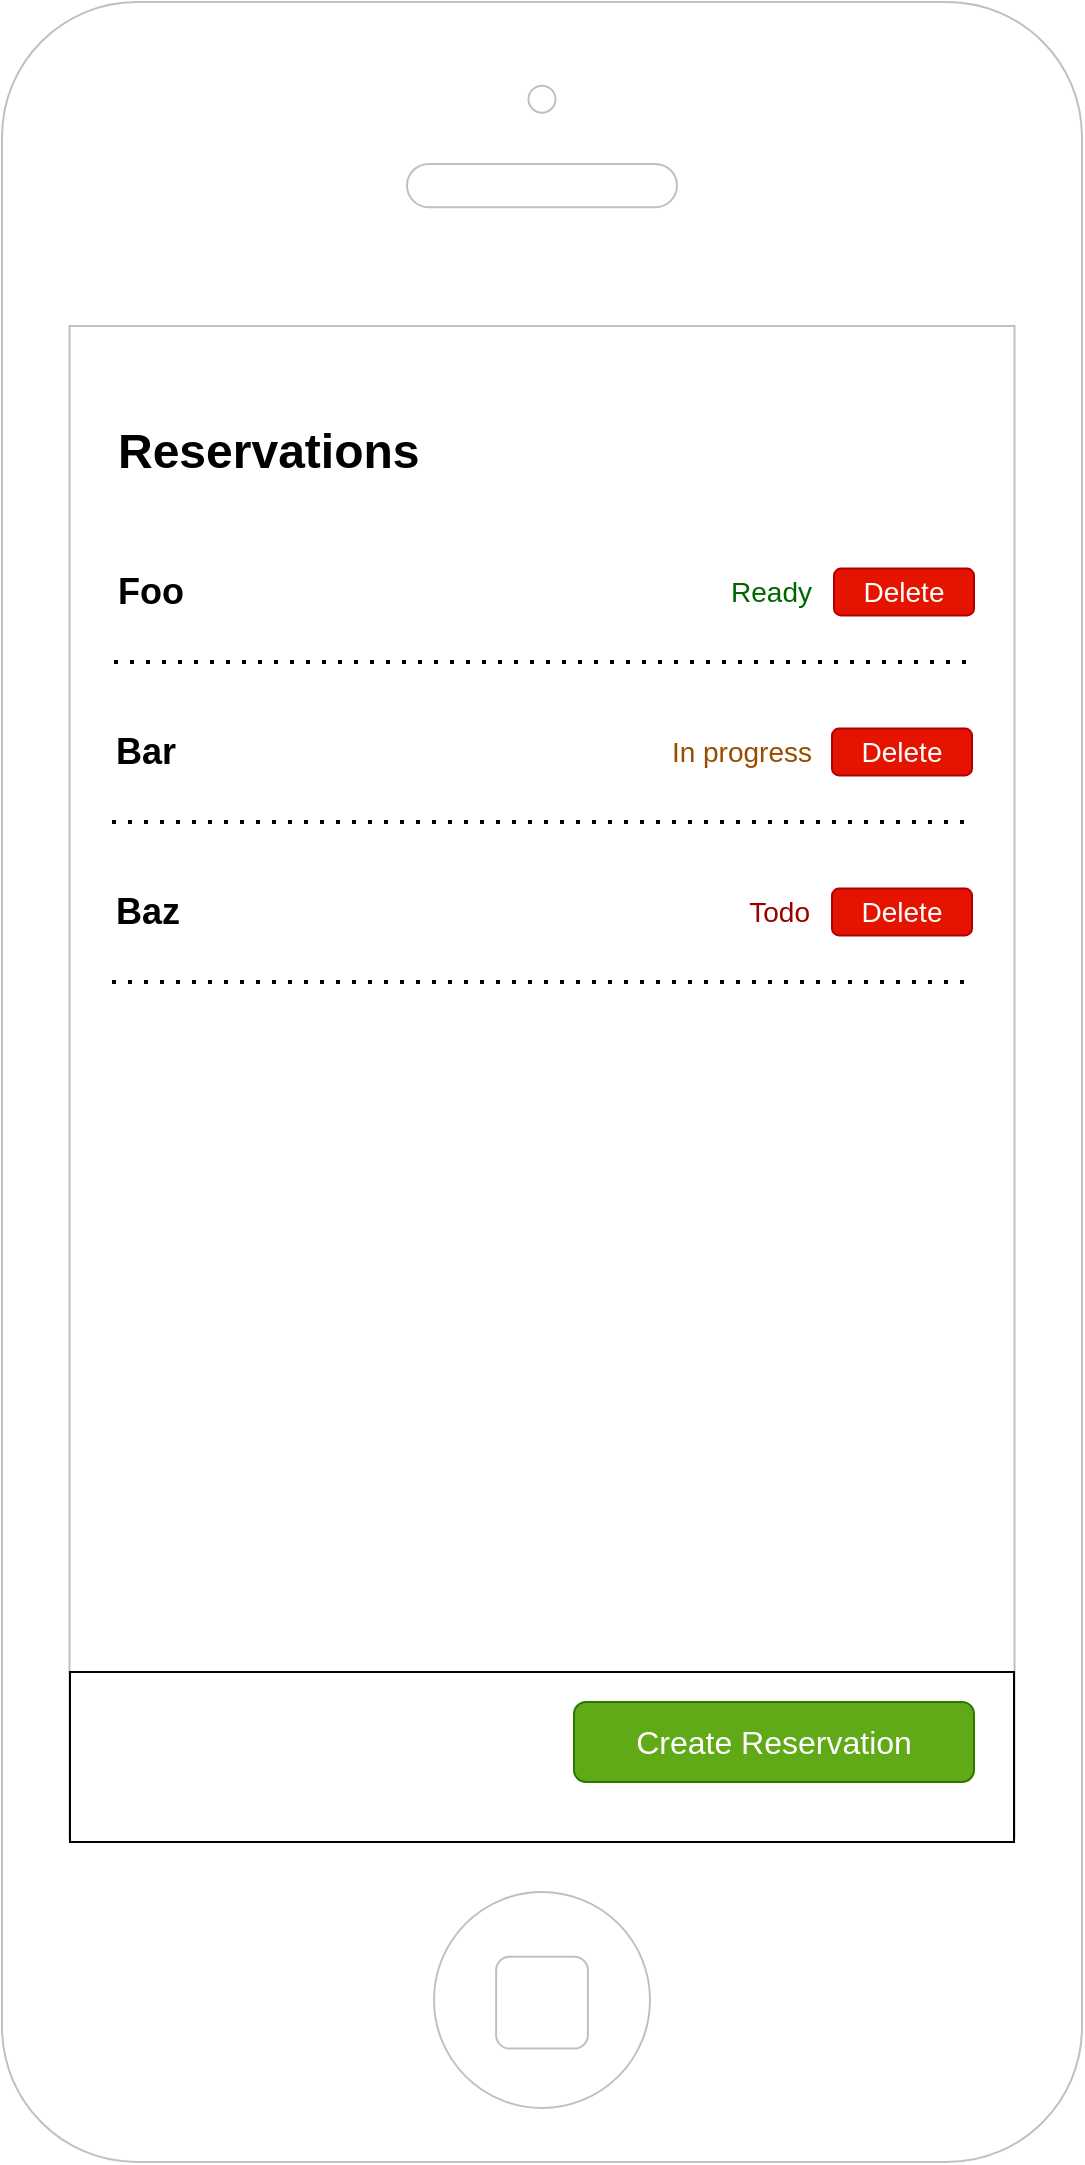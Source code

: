 <mxfile>
    <diagram id="DbeSObqCEBHpZqMJlmhy" name="Page-1">
        <mxGraphModel dx="870" dy="564" grid="1" gridSize="10" guides="1" tooltips="1" connect="1" arrows="1" fold="1" page="1" pageScale="1" pageWidth="827" pageHeight="1169" math="0" shadow="0">
            <root>
                <mxCell id="0"/>
                <mxCell id="1" parent="0"/>
                <mxCell id="p_hHbGDJPM_kuDDimLqB-1" value="" style="html=1;verticalLabelPosition=bottom;labelBackgroundColor=#ffffff;verticalAlign=top;shadow=0;dashed=0;strokeWidth=1;shape=mxgraph.ios7.misc.iphone;strokeColor=#c0c0c0;movable=0;resizable=0;rotatable=0;deletable=0;editable=0;connectable=0;" parent="1" vertex="1">
                    <mxGeometry x="144" y="40" width="540" height="1080" as="geometry"/>
                </mxCell>
                <mxCell id="p_hHbGDJPM_kuDDimLqB-2" value="&lt;h1&gt;Reservations&lt;/h1&gt;" style="text;html=1;align=left;verticalAlign=middle;resizable=0;points=[];autosize=1;" parent="1" vertex="1">
                    <mxGeometry x="200" y="240" width="170" height="50" as="geometry"/>
                </mxCell>
                <mxCell id="p_hHbGDJPM_kuDDimLqB-7" value="&lt;h2&gt;Foo&lt;/h2&gt;" style="text;html=1;align=left;verticalAlign=middle;resizable=0;points=[];autosize=1;" parent="1" vertex="1">
                    <mxGeometry x="200" y="310" width="50" height="50" as="geometry"/>
                </mxCell>
                <mxCell id="p_hHbGDJPM_kuDDimLqB-11" value="&lt;font style=&quot;font-size: 14px&quot;&gt;Delete&lt;/font&gt;" style="rounded=1;html=1;shadow=0;dashed=0;whiteSpace=wrap;fontSize=10;fillColor=#e51400;align=center;strokeColor=#B20000;fontColor=#ffffff;" parent="1" vertex="1">
                    <mxGeometry x="560" y="323.28" width="70" height="23.44" as="geometry"/>
                </mxCell>
                <mxCell id="p_hHbGDJPM_kuDDimLqB-13" value="" style="endArrow=none;dashed=1;html=1;dashPattern=1 3;strokeWidth=2;" parent="1" edge="1">
                    <mxGeometry width="50" height="50" relative="1" as="geometry">
                        <mxPoint x="200" y="370" as="sourcePoint"/>
                        <mxPoint x="630" y="370" as="targetPoint"/>
                    </mxGeometry>
                </mxCell>
                <mxCell id="p_hHbGDJPM_kuDDimLqB-22" value="&lt;h2&gt;Bar&lt;/h2&gt;" style="text;html=1;align=left;verticalAlign=middle;resizable=0;points=[];autosize=1;" parent="1" vertex="1">
                    <mxGeometry x="199" y="390" width="50" height="50" as="geometry"/>
                </mxCell>
                <mxCell id="p_hHbGDJPM_kuDDimLqB-24" value="&lt;font style=&quot;font-size: 14px&quot;&gt;Delete&lt;/font&gt;" style="rounded=1;html=1;shadow=0;dashed=0;whiteSpace=wrap;fontSize=10;fillColor=#e51400;align=center;strokeColor=#B20000;fontColor=#ffffff;" parent="1" vertex="1">
                    <mxGeometry x="559" y="403.28" width="70" height="23.44" as="geometry"/>
                </mxCell>
                <mxCell id="p_hHbGDJPM_kuDDimLqB-25" value="" style="endArrow=none;dashed=1;html=1;dashPattern=1 3;strokeWidth=2;" parent="1" edge="1">
                    <mxGeometry width="50" height="50" relative="1" as="geometry">
                        <mxPoint x="199" y="450" as="sourcePoint"/>
                        <mxPoint x="629" y="450" as="targetPoint"/>
                    </mxGeometry>
                </mxCell>
                <mxCell id="p_hHbGDJPM_kuDDimLqB-26" value="&lt;h2&gt;Baz&lt;/h2&gt;" style="text;html=1;align=left;verticalAlign=middle;resizable=0;points=[];autosize=1;" parent="1" vertex="1">
                    <mxGeometry x="199" y="470" width="50" height="50" as="geometry"/>
                </mxCell>
                <mxCell id="p_hHbGDJPM_kuDDimLqB-28" value="&lt;font style=&quot;font-size: 14px&quot;&gt;Delete&lt;/font&gt;" style="rounded=1;html=1;shadow=0;dashed=0;whiteSpace=wrap;fontSize=10;fillColor=#e51400;align=center;strokeColor=#B20000;fontColor=#ffffff;" parent="1" vertex="1">
                    <mxGeometry x="559" y="483.28" width="70" height="23.44" as="geometry"/>
                </mxCell>
                <mxCell id="p_hHbGDJPM_kuDDimLqB-29" value="" style="endArrow=none;dashed=1;html=1;dashPattern=1 3;strokeWidth=2;" parent="1" edge="1">
                    <mxGeometry width="50" height="50" relative="1" as="geometry">
                        <mxPoint x="199" y="530" as="sourcePoint"/>
                        <mxPoint x="629" y="530" as="targetPoint"/>
                    </mxGeometry>
                </mxCell>
                <mxCell id="2" value="" style="rounded=0;whiteSpace=wrap;html=1;" parent="1" vertex="1">
                    <mxGeometry x="178" y="875" width="472" height="85" as="geometry"/>
                </mxCell>
                <mxCell id="3" value="&lt;font style=&quot;font-size: 16px&quot;&gt;Create Reservation&lt;/font&gt;" style="rounded=1;html=1;shadow=0;dashed=0;whiteSpace=wrap;fontSize=10;fillColor=#60a917;align=center;strokeColor=#2D7600;fontColor=#ffffff;" parent="1" vertex="1">
                    <mxGeometry x="430" y="890" width="200" height="40" as="geometry"/>
                </mxCell>
                <mxCell id="5" value="&lt;p&gt;&lt;span style=&quot;font-weight: normal&quot;&gt;&lt;font style=&quot;font-size: 14px&quot;&gt;Ready&lt;/font&gt;&lt;/span&gt;&lt;/p&gt;" style="text;html=1;align=right;verticalAlign=middle;resizable=0;points=[];autosize=1;fontColor=#006600;" parent="1" vertex="1">
                    <mxGeometry x="490" y="315" width="60" height="40" as="geometry"/>
                </mxCell>
                <mxCell id="6" value="&lt;p&gt;&lt;span style=&quot;font-weight: normal&quot;&gt;&lt;font style=&quot;font-size: 14px&quot;&gt;In progress&lt;/font&gt;&lt;/span&gt;&lt;/p&gt;" style="text;html=1;align=right;verticalAlign=middle;resizable=0;points=[];autosize=1;fontColor=#994C00;" parent="1" vertex="1">
                    <mxGeometry x="460" y="395" width="90" height="40" as="geometry"/>
                </mxCell>
                <mxCell id="7" value="&lt;p&gt;&lt;span style=&quot;font-weight: normal&quot;&gt;&lt;font style=&quot;font-size: 14px&quot; color=&quot;#990000&quot;&gt;Todo&lt;/font&gt;&lt;/span&gt;&lt;/p&gt;" style="text;html=1;align=right;verticalAlign=middle;resizable=0;points=[];autosize=1;fontColor=#994C00;" parent="1" vertex="1">
                    <mxGeometry x="499" y="475" width="50" height="40" as="geometry"/>
                </mxCell>
            </root>
        </mxGraphModel>
    </diagram>
</mxfile>
